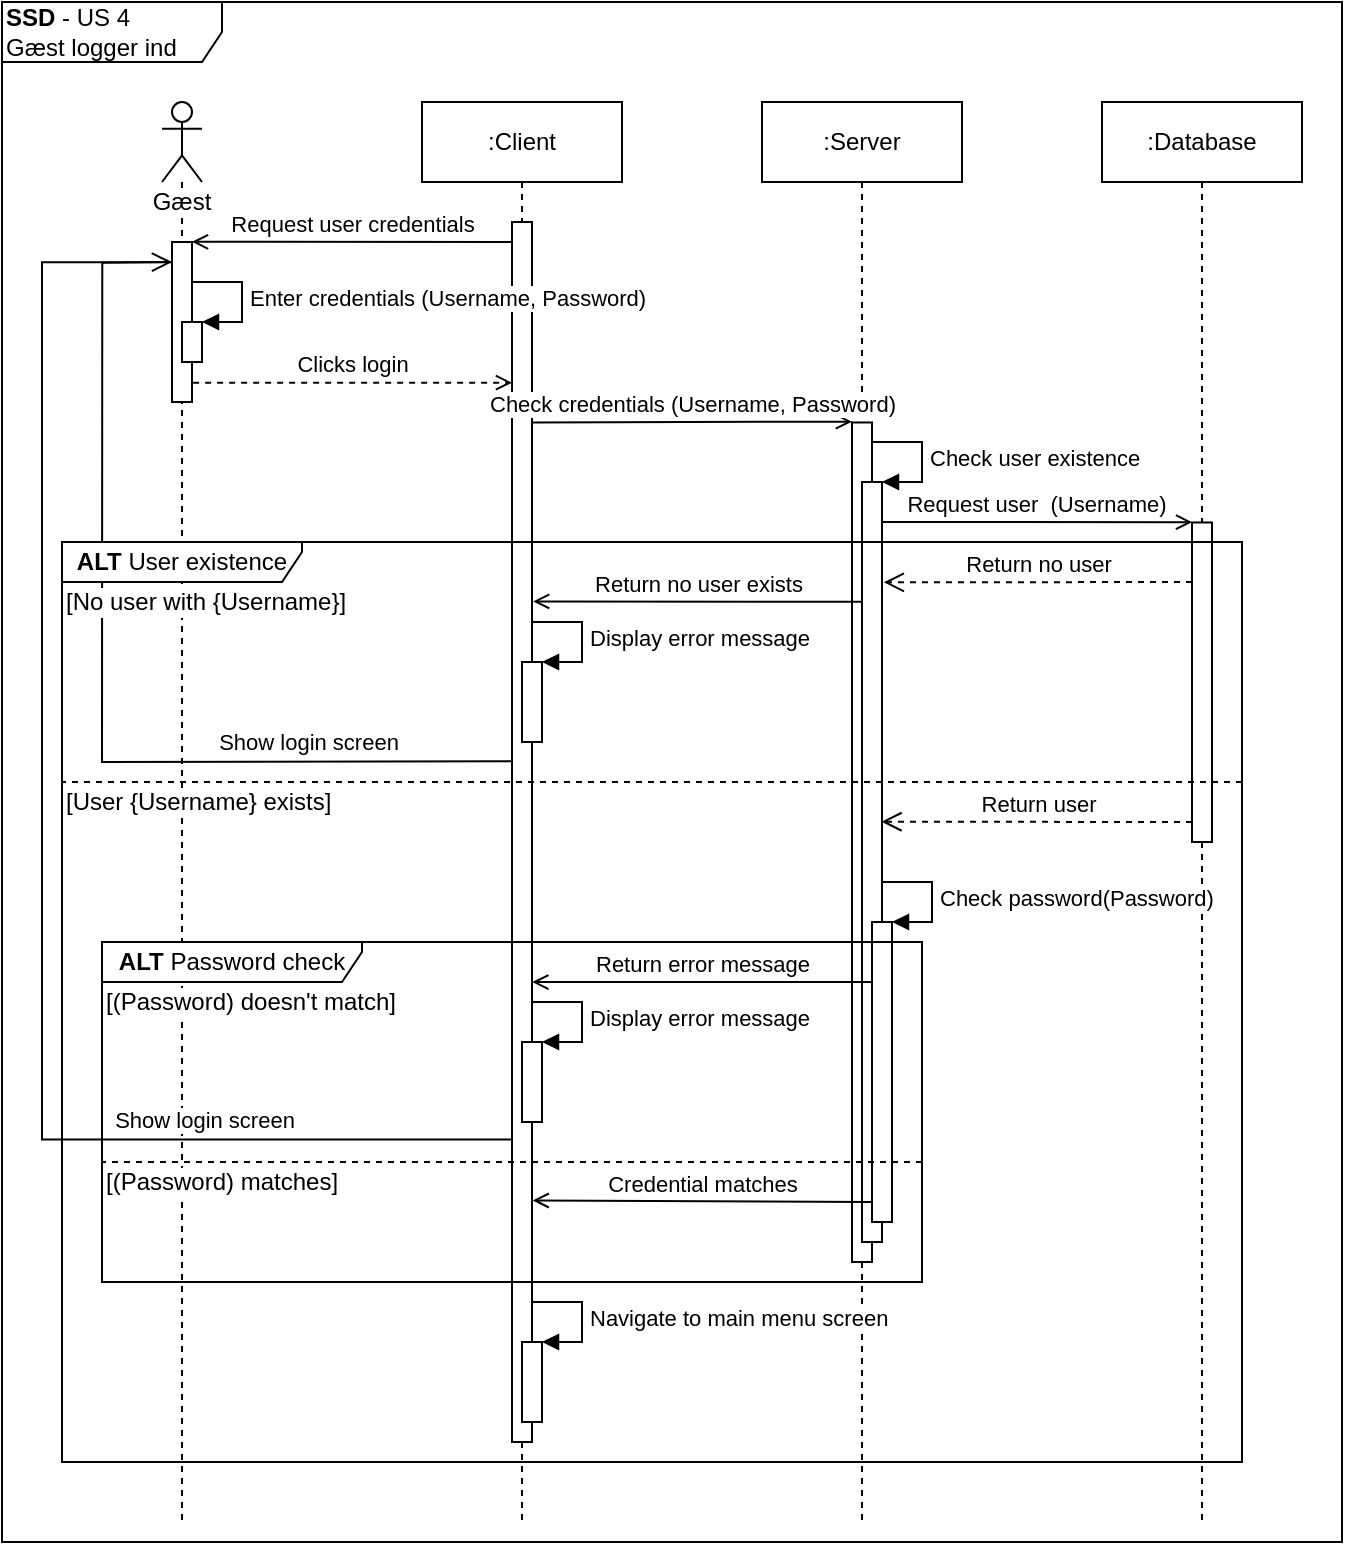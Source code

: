 <mxfile version="14.4.3" type="device"><diagram id="sPDGVc9omrmTCXz9ADg7" name="SSD"><mxGraphModel dx="1086" dy="846" grid="1" gridSize="10" guides="1" tooltips="1" connect="1" arrows="1" fold="1" page="1" pageScale="1" pageWidth="827" pageHeight="1169" math="0" shadow="0"><root><mxCell id="0"/><mxCell id="1" parent="0"/><mxCell id="mi7w2s73CkVjue86wkqe-1" value="&lt;b&gt;SSD&lt;/b&gt;&amp;nbsp;- US 4&lt;br&gt;Gæst logger ind" style="shape=umlFrame;whiteSpace=wrap;html=1;labelBackgroundColor=none;align=left;width=110;height=30;" parent="1" vertex="1"><mxGeometry x="40" y="40" width="670" height="770" as="geometry"/></mxCell><mxCell id="mi7w2s73CkVjue86wkqe-3" value=":Server" style="shape=umlLifeline;perimeter=lifelinePerimeter;whiteSpace=wrap;html=1;container=1;collapsible=0;recursiveResize=0;outlineConnect=0;labelBackgroundColor=#ffffff;" parent="1" vertex="1"><mxGeometry x="420" y="90" width="100" height="710" as="geometry"/></mxCell><mxCell id="mi7w2s73CkVjue86wkqe-4" value="" style="html=1;points=[];perimeter=orthogonalPerimeter;labelBackgroundColor=none;" parent="1" vertex="1"><mxGeometry x="465" y="250.24" width="10" height="419.76" as="geometry"/></mxCell><mxCell id="mi7w2s73CkVjue86wkqe-5" value=":Client" style="shape=umlLifeline;perimeter=lifelinePerimeter;whiteSpace=wrap;html=1;container=1;collapsible=0;recursiveResize=0;outlineConnect=0;labelBackgroundColor=#ffffff;" parent="1" vertex="1"><mxGeometry x="250" y="90" width="100" height="710" as="geometry"/></mxCell><mxCell id="mi7w2s73CkVjue86wkqe-6" value="" style="html=1;points=[];perimeter=orthogonalPerimeter;labelBackgroundColor=#ffffff;" parent="1" vertex="1"><mxGeometry x="295" y="150" width="10" height="610" as="geometry"/></mxCell><mxCell id="mi7w2s73CkVjue86wkqe-7" value="Gæst" style="shape=umlLifeline;participant=umlActor;perimeter=lifelinePerimeter;whiteSpace=wrap;html=1;container=1;collapsible=0;recursiveResize=0;verticalAlign=top;spacingTop=36;outlineConnect=0;labelBackgroundColor=#ffffff;" parent="1" vertex="1"><mxGeometry x="120" y="90" width="20" height="710" as="geometry"/></mxCell><mxCell id="mi7w2s73CkVjue86wkqe-8" value=":Database" style="shape=umlLifeline;perimeter=lifelinePerimeter;whiteSpace=wrap;html=1;container=1;collapsible=0;recursiveResize=0;outlineConnect=0;labelBackgroundColor=#ffffff;" parent="1" vertex="1"><mxGeometry x="590" y="90" width="100" height="710" as="geometry"/></mxCell><mxCell id="mi7w2s73CkVjue86wkqe-9" value="Enter credentials (Username, Password)" style="edgeStyle=orthogonalEdgeStyle;html=1;align=left;spacingLeft=2;endArrow=block;rounded=0;entryX=1;entryY=0;" parent="1" target="mi7w2s73CkVjue86wkqe-12" edge="1"><mxGeometry relative="1" as="geometry"><mxPoint x="135" y="180" as="sourcePoint"/><Array as="points"><mxPoint x="160" y="180"/></Array></mxGeometry></mxCell><mxCell id="mi7w2s73CkVjue86wkqe-10" value="Clicks login" style="html=1;verticalAlign=bottom;endArrow=open;exitX=1.057;exitY=0.879;exitDx=0;exitDy=0;exitPerimeter=0;dashed=1;endFill=0;" parent="1" source="mi7w2s73CkVjue86wkqe-11" target="mi7w2s73CkVjue86wkqe-6" edge="1"><mxGeometry width="80" relative="1" as="geometry"><mxPoint x="140" y="230" as="sourcePoint"/><mxPoint x="240" y="230" as="targetPoint"/></mxGeometry></mxCell><mxCell id="mi7w2s73CkVjue86wkqe-11" value="" style="html=1;points=[];perimeter=orthogonalPerimeter;labelBackgroundColor=#ffffff;" parent="1" vertex="1"><mxGeometry x="125" y="160" width="10" height="80" as="geometry"/></mxCell><mxCell id="mi7w2s73CkVjue86wkqe-12" value="" style="html=1;points=[];perimeter=orthogonalPerimeter;labelBackgroundColor=#ffffff;" parent="1" vertex="1"><mxGeometry x="130" y="200" width="10" height="20" as="geometry"/></mxCell><mxCell id="mi7w2s73CkVjue86wkqe-13" value="Request user credentials" style="html=1;verticalAlign=bottom;endArrow=open;entryX=0.997;entryY=-0.001;entryDx=0;entryDy=0;entryPerimeter=0;endFill=0;" parent="1" target="mi7w2s73CkVjue86wkqe-11" edge="1"><mxGeometry width="80" relative="1" as="geometry"><mxPoint x="295" y="160" as="sourcePoint"/><mxPoint x="145" y="160" as="targetPoint"/></mxGeometry></mxCell><mxCell id="mi7w2s73CkVjue86wkqe-14" value="&lt;span style=&quot;text-align: left&quot;&gt;Check credentials&amp;nbsp;&lt;/span&gt;&lt;span style=&quot;text-align: left&quot;&gt;(Username,&amp;nbsp;&lt;/span&gt;&lt;span style=&quot;text-align: left&quot;&gt;Password)&lt;/span&gt;" style="html=1;verticalAlign=bottom;endArrow=open;entryX=-0.004;entryY=-0.001;entryDx=0;entryDy=0;entryPerimeter=0;endFill=0;" parent="1" target="mi7w2s73CkVjue86wkqe-4" edge="1"><mxGeometry width="80" relative="1" as="geometry"><mxPoint x="305" y="250.24" as="sourcePoint"/><mxPoint x="425" y="250.24" as="targetPoint"/></mxGeometry></mxCell><mxCell id="mi7w2s73CkVjue86wkqe-15" value="" style="html=1;points=[];perimeter=orthogonalPerimeter;labelBackgroundColor=none;" parent="1" vertex="1"><mxGeometry x="470" y="280" width="10" height="380" as="geometry"/></mxCell><mxCell id="mi7w2s73CkVjue86wkqe-16" value="Check user existence" style="edgeStyle=orthogonalEdgeStyle;html=1;align=left;spacingLeft=2;endArrow=block;rounded=0;entryX=1;entryY=0;" parent="1" target="mi7w2s73CkVjue86wkqe-15" edge="1"><mxGeometry relative="1" as="geometry"><mxPoint x="475" y="260" as="sourcePoint"/><Array as="points"><mxPoint x="500" y="260"/></Array></mxGeometry></mxCell><mxCell id="mi7w2s73CkVjue86wkqe-17" value="" style="html=1;points=[];perimeter=orthogonalPerimeter;labelBackgroundColor=none;" parent="1" vertex="1"><mxGeometry x="635" y="300.24" width="10" height="159.76" as="geometry"/></mxCell><mxCell id="mi7w2s73CkVjue86wkqe-18" value="[User {Username} exists]" style="text;html=1;align=left;verticalAlign=middle;resizable=0;points=[];autosize=1;labelBackgroundColor=#ffffff;" parent="1" vertex="1"><mxGeometry x="70" y="430" width="150" height="20" as="geometry"/></mxCell><mxCell id="mi7w2s73CkVjue86wkqe-19" value="" style="endArrow=none;dashed=1;html=1;" parent="1" edge="1"><mxGeometry width="50" height="50" relative="1" as="geometry"><mxPoint x="660" y="430" as="sourcePoint"/><mxPoint x="70" y="430" as="targetPoint"/></mxGeometry></mxCell><mxCell id="mi7w2s73CkVjue86wkqe-20" value="Request user&amp;nbsp; (Username)" style="html=1;verticalAlign=bottom;endArrow=open;entryX=0.006;entryY=-0.001;entryDx=0;entryDy=0;entryPerimeter=0;endFill=0;" parent="1" target="mi7w2s73CkVjue86wkqe-17" edge="1"><mxGeometry width="80" relative="1" as="geometry"><mxPoint x="480" y="300" as="sourcePoint"/><mxPoint x="600" y="300" as="targetPoint"/></mxGeometry></mxCell><mxCell id="mi7w2s73CkVjue86wkqe-21" value="Return no user" style="html=1;verticalAlign=bottom;endArrow=open;dashed=1;endSize=8;entryX=1.091;entryY=0.132;entryDx=0;entryDy=0;entryPerimeter=0;" parent="1" target="mi7w2s73CkVjue86wkqe-15" edge="1"><mxGeometry relative="1" as="geometry"><mxPoint x="635" y="330" as="sourcePoint"/><mxPoint x="500" y="330" as="targetPoint"/></mxGeometry></mxCell><mxCell id="mi7w2s73CkVjue86wkqe-22" value="Return no user exists" style="html=1;verticalAlign=bottom;endArrow=open;endSize=6;entryX=1.056;entryY=0.311;entryDx=0;entryDy=0;entryPerimeter=0;" parent="1" target="mi7w2s73CkVjue86wkqe-6" edge="1"><mxGeometry relative="1" as="geometry"><mxPoint x="470" y="339.88" as="sourcePoint"/><mxPoint x="390" y="339.88" as="targetPoint"/></mxGeometry></mxCell><mxCell id="mi7w2s73CkVjue86wkqe-23" value="" style="html=1;points=[];perimeter=orthogonalPerimeter;labelBackgroundColor=none;align=left;" parent="1" vertex="1"><mxGeometry x="300" y="370" width="10" height="40" as="geometry"/></mxCell><mxCell id="mi7w2s73CkVjue86wkqe-24" value="Display error message" style="edgeStyle=orthogonalEdgeStyle;html=1;align=left;spacingLeft=2;endArrow=block;rounded=0;entryX=1;entryY=0;" parent="1" target="mi7w2s73CkVjue86wkqe-23" edge="1"><mxGeometry relative="1" as="geometry"><mxPoint x="305" y="350" as="sourcePoint"/><Array as="points"><mxPoint x="330" y="350"/></Array></mxGeometry></mxCell><mxCell id="mi7w2s73CkVjue86wkqe-25" value="Show login screen" style="html=1;verticalAlign=bottom;endArrow=open;endSize=8;entryX=-0.013;entryY=0.021;entryDx=0;entryDy=0;entryPerimeter=0;exitX=-0.035;exitY=0.442;exitDx=0;exitDy=0;exitPerimeter=0;rounded=0;" parent="1" source="mi7w2s73CkVjue86wkqe-6" edge="1"><mxGeometry x="-0.585" y="-1" relative="1" as="geometry"><mxPoint x="240" y="420" as="sourcePoint"/><mxPoint x="125.01" y="170" as="targetPoint"/><Array as="points"><mxPoint x="90" y="420"/><mxPoint x="90.14" y="170.32"/></Array><mxPoint as="offset"/></mxGeometry></mxCell><mxCell id="mi7w2s73CkVjue86wkqe-26" value="Return user" style="html=1;verticalAlign=bottom;endArrow=open;dashed=1;endSize=8;entryX=0.974;entryY=0.447;entryDx=0;entryDy=0;entryPerimeter=0;" parent="1" target="mi7w2s73CkVjue86wkqe-15" edge="1"><mxGeometry relative="1" as="geometry"><mxPoint x="635" y="450" as="sourcePoint"/><mxPoint x="500" y="450" as="targetPoint"/></mxGeometry></mxCell><mxCell id="mi7w2s73CkVjue86wkqe-27" value="" style="html=1;points=[];perimeter=orthogonalPerimeter;labelBackgroundColor=none;align=left;" parent="1" vertex="1"><mxGeometry x="475" y="500" width="10" height="150" as="geometry"/></mxCell><mxCell id="mi7w2s73CkVjue86wkqe-28" value="Check password(Password)" style="edgeStyle=orthogonalEdgeStyle;html=1;align=left;spacingLeft=2;endArrow=block;rounded=0;entryX=1;entryY=0;" parent="1" target="mi7w2s73CkVjue86wkqe-27" edge="1"><mxGeometry relative="1" as="geometry"><mxPoint x="480" y="480" as="sourcePoint"/><Array as="points"><mxPoint x="505" y="480"/></Array></mxGeometry></mxCell><mxCell id="mi7w2s73CkVjue86wkqe-29" value="Return error message" style="html=1;verticalAlign=bottom;endArrow=open;endSize=6;entryX=1.012;entryY=0.623;entryDx=0;entryDy=0;entryPerimeter=0;" parent="1" target="mi7w2s73CkVjue86wkqe-6" edge="1"><mxGeometry relative="1" as="geometry"><mxPoint x="475.0" y="530" as="sourcePoint"/><mxPoint x="340.0" y="530" as="targetPoint"/></mxGeometry></mxCell><mxCell id="mi7w2s73CkVjue86wkqe-30" value="[(Password) doesn't match]" style="text;html=1;align=left;verticalAlign=middle;resizable=0;points=[];autosize=1;labelBackgroundColor=#ffffff;" parent="1" vertex="1"><mxGeometry x="90" y="530" width="160" height="20" as="geometry"/></mxCell><mxCell id="mi7w2s73CkVjue86wkqe-31" value="[(Password) matches]" style="text;html=1;align=left;verticalAlign=middle;resizable=0;points=[];autosize=1;labelBackgroundColor=#ffffff;" parent="1" vertex="1"><mxGeometry x="90" y="620" width="130" height="20" as="geometry"/></mxCell><mxCell id="mi7w2s73CkVjue86wkqe-32" value="" style="endArrow=none;dashed=1;html=1;" parent="1" edge="1"><mxGeometry width="50" height="50" relative="1" as="geometry"><mxPoint x="500" y="620" as="sourcePoint"/><mxPoint x="90" y="620" as="targetPoint"/></mxGeometry></mxCell><mxCell id="mi7w2s73CkVjue86wkqe-33" value="" style="html=1;points=[];perimeter=orthogonalPerimeter;labelBackgroundColor=none;align=left;" parent="1" vertex="1"><mxGeometry x="300" y="560" width="10" height="40" as="geometry"/></mxCell><mxCell id="mi7w2s73CkVjue86wkqe-34" value="Display error message" style="edgeStyle=orthogonalEdgeStyle;html=1;align=left;spacingLeft=2;endArrow=block;rounded=0;entryX=1;entryY=0;" parent="1" target="mi7w2s73CkVjue86wkqe-33" edge="1"><mxGeometry relative="1" as="geometry"><mxPoint x="305" y="540" as="sourcePoint"/><Array as="points"><mxPoint x="330" y="540"/></Array></mxGeometry></mxCell><mxCell id="mi7w2s73CkVjue86wkqe-35" value="Show login screen" style="html=1;verticalAlign=bottom;endArrow=none;endSize=8;entryX=-0.026;entryY=0.126;entryDx=0;entryDy=0;entryPerimeter=0;endFill=0;exitX=-0.052;exitY=0.752;exitDx=0;exitDy=0;exitPerimeter=0;edgeStyle=orthogonalEdgeStyle;rounded=0;" parent="1" source="mi7w2s73CkVjue86wkqe-6" target="mi7w2s73CkVjue86wkqe-11" edge="1"><mxGeometry x="-0.585" y="-1" relative="1" as="geometry"><mxPoint x="240" y="610" as="sourcePoint"/><mxPoint x="124" y="170" as="targetPoint"/><Array as="points"><mxPoint x="60" y="609"/><mxPoint x="60" y="170"/></Array><mxPoint as="offset"/></mxGeometry></mxCell><mxCell id="mi7w2s73CkVjue86wkqe-36" value="Credential matches" style="html=1;verticalAlign=bottom;endArrow=open;endSize=6;entryX=1.035;entryY=0.802;entryDx=0;entryDy=0;entryPerimeter=0;" parent="1" target="mi7w2s73CkVjue86wkqe-6" edge="1"><mxGeometry relative="1" as="geometry"><mxPoint x="475" y="640" as="sourcePoint"/><mxPoint x="340.0" y="640" as="targetPoint"/></mxGeometry></mxCell><mxCell id="mi7w2s73CkVjue86wkqe-37" value="" style="html=1;points=[];perimeter=orthogonalPerimeter;labelBackgroundColor=none;align=left;" parent="1" vertex="1"><mxGeometry x="300" y="710" width="10" height="40" as="geometry"/></mxCell><mxCell id="mi7w2s73CkVjue86wkqe-38" value="Navigate to main menu screen" style="edgeStyle=orthogonalEdgeStyle;html=1;align=left;spacingLeft=2;endArrow=block;rounded=0;entryX=1;entryY=0;" parent="1" target="mi7w2s73CkVjue86wkqe-37" edge="1"><mxGeometry relative="1" as="geometry"><mxPoint x="305" y="690" as="sourcePoint"/><Array as="points"><mxPoint x="330" y="690"/></Array></mxGeometry></mxCell><mxCell id="mi7w2s73CkVjue86wkqe-39" value="[No user with {Username}]" style="text;html=1;align=left;verticalAlign=middle;resizable=0;points=[];autosize=1;labelBackgroundColor=#ffffff;" parent="1" vertex="1"><mxGeometry x="70" y="330" width="160" height="20" as="geometry"/></mxCell><mxCell id="mi7w2s73CkVjue86wkqe-40" value="&lt;b&gt;ALT&amp;nbsp;&lt;/b&gt;Password check" style="shape=umlFrame;whiteSpace=wrap;html=1;labelBackgroundColor=none;width=130;height=20;" parent="1" vertex="1"><mxGeometry x="90" y="510" width="410" height="170" as="geometry"/></mxCell><mxCell id="mi7w2s73CkVjue86wkqe-2" value="&lt;b&gt;ALT&amp;nbsp;&lt;/b&gt;User existence" style="shape=umlFrame;whiteSpace=wrap;html=1;labelBackgroundColor=none;width=120;height=20;" parent="1" vertex="1"><mxGeometry x="70" y="310" width="590" height="460" as="geometry"/></mxCell></root></mxGraphModel></diagram></mxfile>